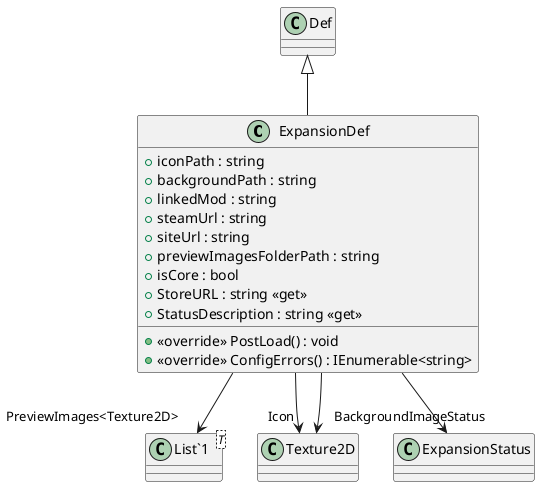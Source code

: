 @startuml
class ExpansionDef {
    + iconPath : string
    + backgroundPath : string
    + linkedMod : string
    + steamUrl : string
    + siteUrl : string
    + previewImagesFolderPath : string
    + isCore : bool
    + StoreURL : string <<get>>
    + StatusDescription : string <<get>>
    + <<override>> PostLoad() : void
    + <<override>> ConfigErrors() : IEnumerable<string>
}
class "List`1"<T> {
}
Def <|-- ExpansionDef
ExpansionDef --> "Icon" Texture2D
ExpansionDef --> "BackgroundImage" Texture2D
ExpansionDef --> "PreviewImages<Texture2D>" "List`1"
ExpansionDef --> "Status" ExpansionStatus
@enduml
